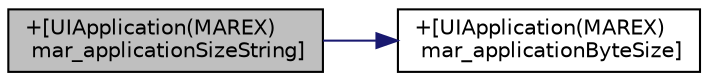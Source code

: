 digraph "+[UIApplication(MAREX) mar_applicationSizeString]"
{
  edge [fontname="Helvetica",fontsize="10",labelfontname="Helvetica",labelfontsize="10"];
  node [fontname="Helvetica",fontsize="10",shape=record];
  rankdir="LR";
  Node3 [label="+[UIApplication(MAREX)\l mar_applicationSizeString]",height=0.2,width=0.4,color="black", fillcolor="grey75", style="filled", fontcolor="black"];
  Node3 -> Node4 [color="midnightblue",fontsize="10",style="solid",fontname="Helvetica"];
  Node4 [label="+[UIApplication(MAREX)\l mar_applicationByteSize]",height=0.2,width=0.4,color="black", fillcolor="white", style="filled",URL="$category_u_i_application_07_m_a_r_e_x_08.html#a6b3689680318f817bcc3f8e2506be68a"];
}

